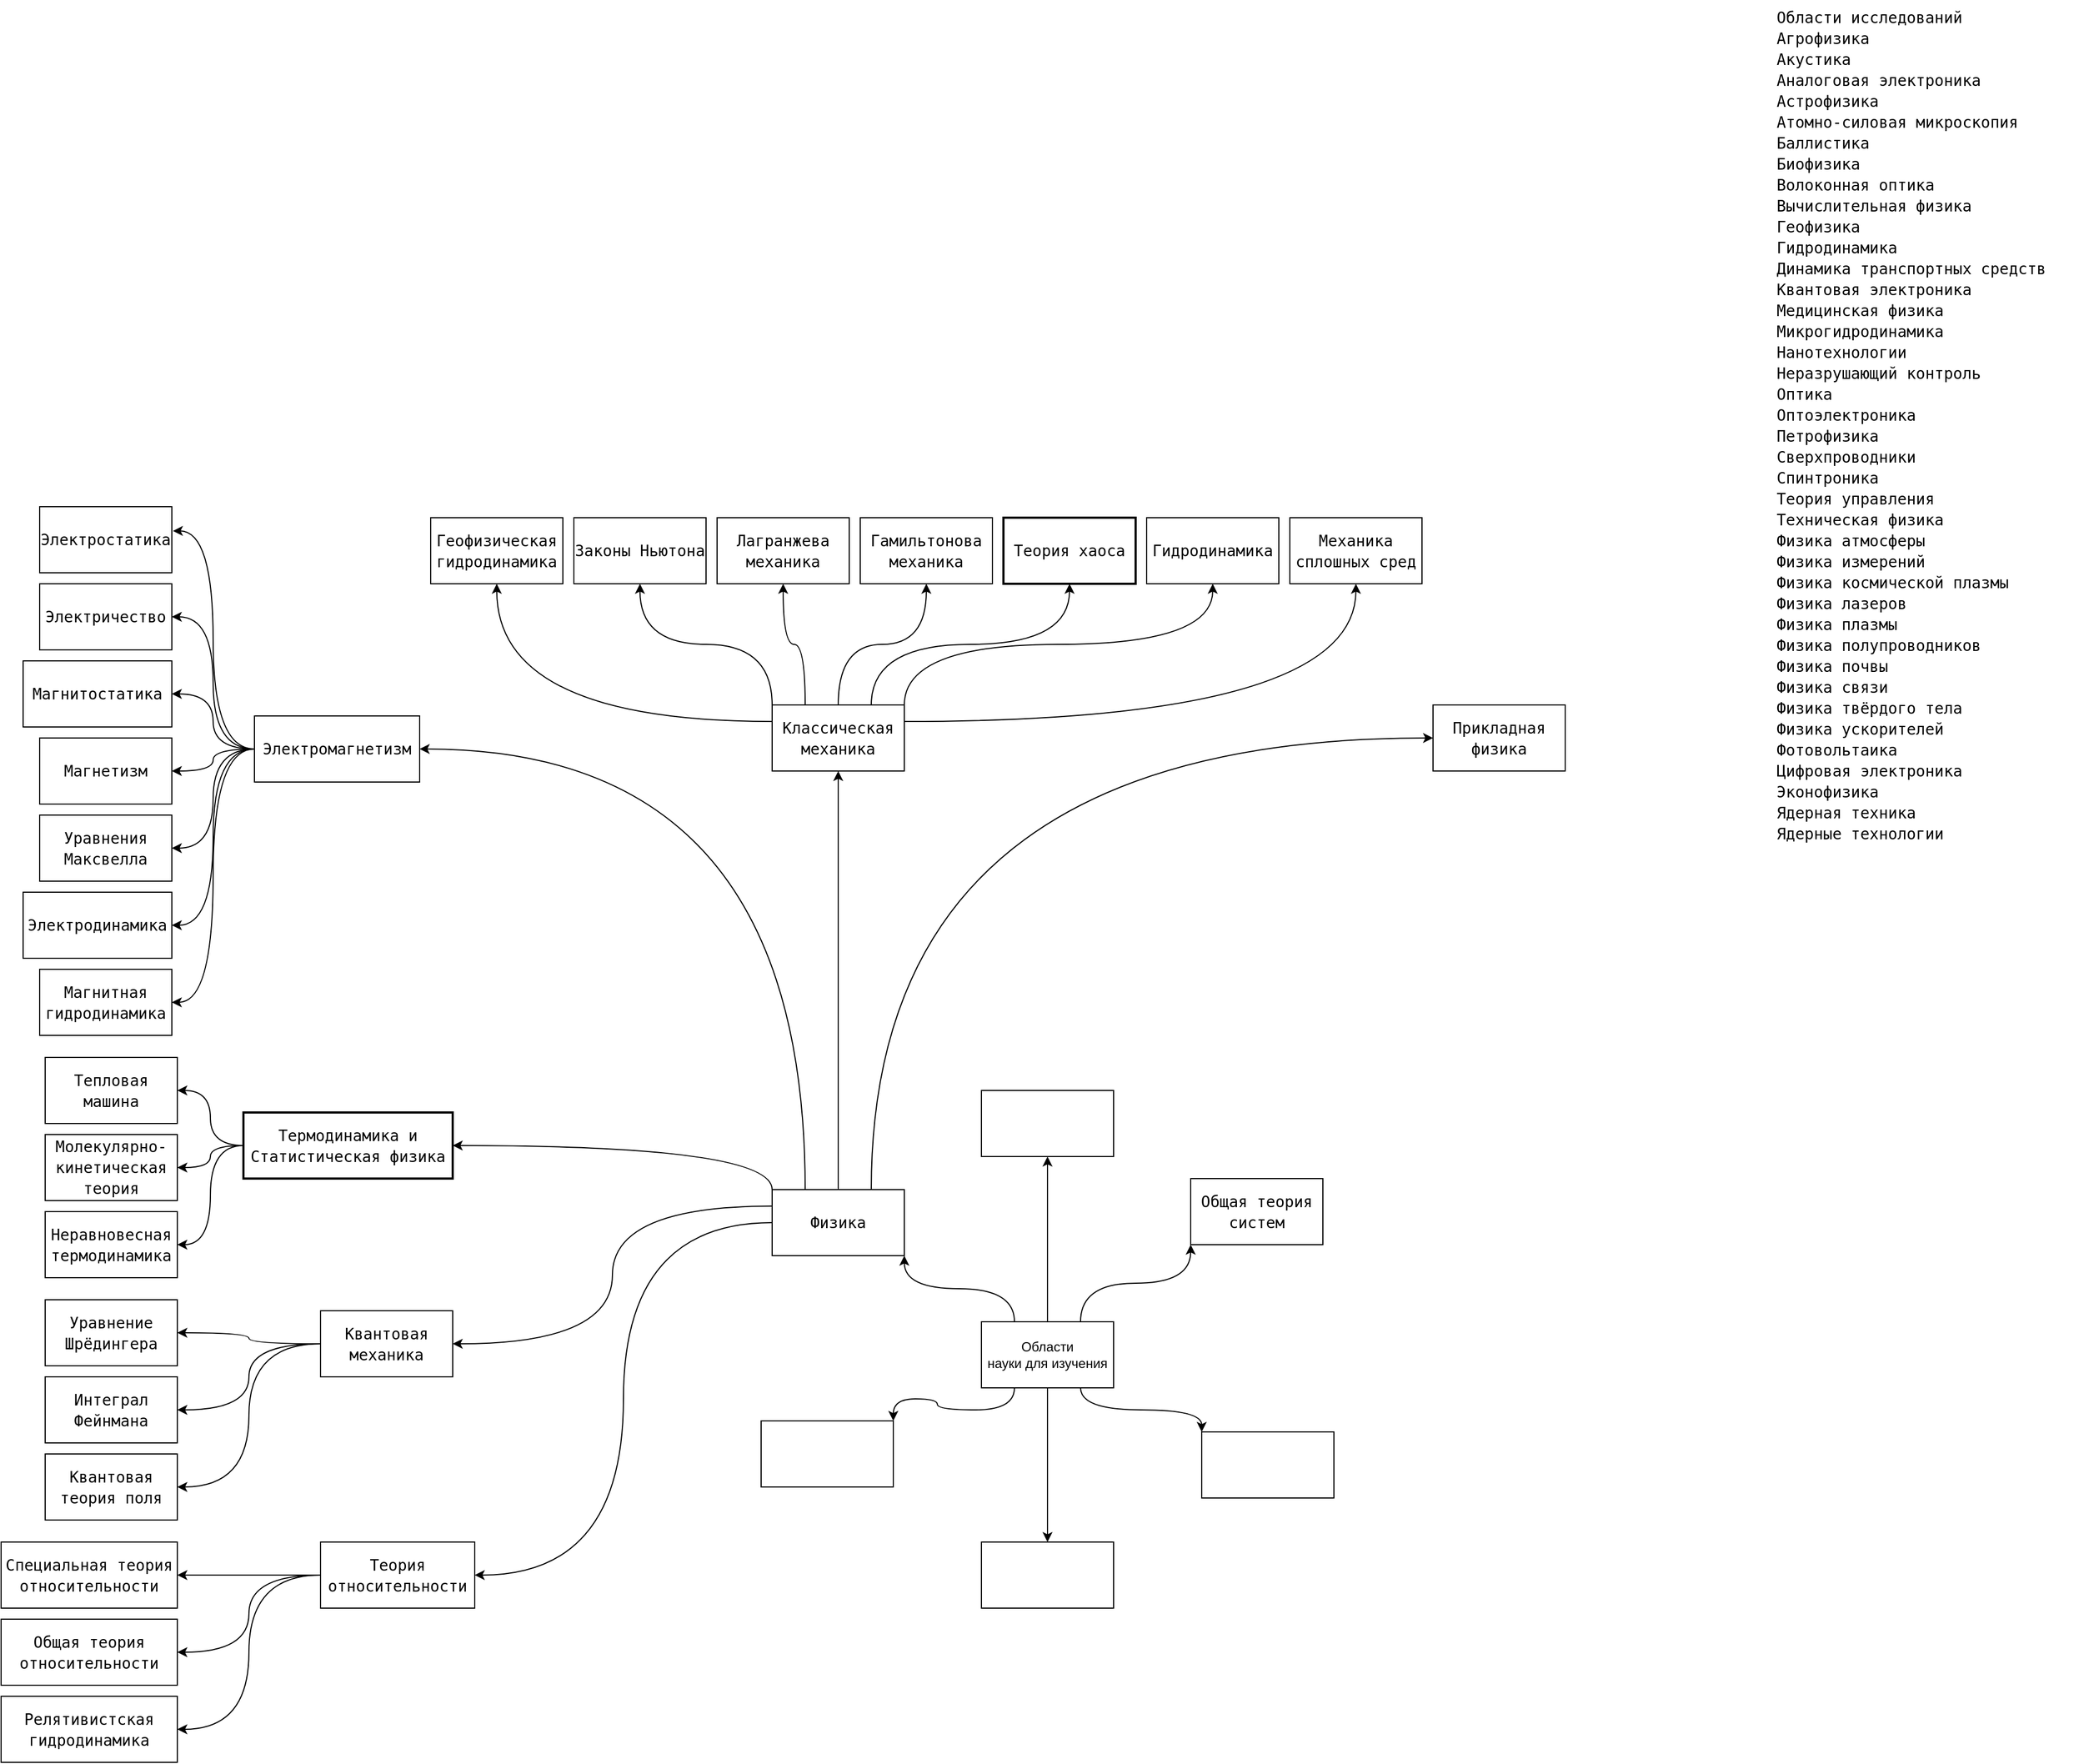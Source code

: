 <mxfile version="20.2.3" type="github">
  <diagram id="l6aqIKa7-YMKTYHHmrUL" name="Page-1">
    <mxGraphModel dx="2268" dy="1892" grid="1" gridSize="10" guides="1" tooltips="1" connect="1" arrows="1" fold="1" page="1" pageScale="1" pageWidth="850" pageHeight="1100" math="0" shadow="0">
      <root>
        <mxCell id="0" />
        <mxCell id="1" parent="0" />
        <mxCell id="TVAkchOufUscBztfs9pw-9" style="edgeStyle=orthogonalEdgeStyle;rounded=0;orthogonalLoop=1;jettySize=auto;html=1;exitX=0.75;exitY=0;exitDx=0;exitDy=0;entryX=0;entryY=1;entryDx=0;entryDy=0;curved=1;" edge="1" parent="1" source="TVAkchOufUscBztfs9pw-1" target="TVAkchOufUscBztfs9pw-2">
          <mxGeometry relative="1" as="geometry" />
        </mxCell>
        <mxCell id="TVAkchOufUscBztfs9pw-10" style="edgeStyle=orthogonalEdgeStyle;curved=1;rounded=0;orthogonalLoop=1;jettySize=auto;html=1;exitX=0.5;exitY=0;exitDx=0;exitDy=0;entryX=0.5;entryY=1;entryDx=0;entryDy=0;" edge="1" parent="1" source="TVAkchOufUscBztfs9pw-1" target="TVAkchOufUscBztfs9pw-6">
          <mxGeometry relative="1" as="geometry" />
        </mxCell>
        <mxCell id="TVAkchOufUscBztfs9pw-11" style="edgeStyle=orthogonalEdgeStyle;curved=1;rounded=0;orthogonalLoop=1;jettySize=auto;html=1;exitX=0.25;exitY=0;exitDx=0;exitDy=0;entryX=1;entryY=1;entryDx=0;entryDy=0;" edge="1" parent="1" source="TVAkchOufUscBztfs9pw-1" target="TVAkchOufUscBztfs9pw-3">
          <mxGeometry relative="1" as="geometry" />
        </mxCell>
        <mxCell id="TVAkchOufUscBztfs9pw-12" style="edgeStyle=orthogonalEdgeStyle;curved=1;rounded=0;orthogonalLoop=1;jettySize=auto;html=1;exitX=0.25;exitY=1;exitDx=0;exitDy=0;entryX=1;entryY=0;entryDx=0;entryDy=0;" edge="1" parent="1" source="TVAkchOufUscBztfs9pw-1" target="TVAkchOufUscBztfs9pw-4">
          <mxGeometry relative="1" as="geometry" />
        </mxCell>
        <mxCell id="TVAkchOufUscBztfs9pw-13" style="edgeStyle=orthogonalEdgeStyle;curved=1;rounded=0;orthogonalLoop=1;jettySize=auto;html=1;exitX=0.75;exitY=1;exitDx=0;exitDy=0;entryX=0;entryY=0;entryDx=0;entryDy=0;" edge="1" parent="1" source="TVAkchOufUscBztfs9pw-1" target="TVAkchOufUscBztfs9pw-5">
          <mxGeometry relative="1" as="geometry" />
        </mxCell>
        <mxCell id="TVAkchOufUscBztfs9pw-14" style="edgeStyle=orthogonalEdgeStyle;curved=1;rounded=0;orthogonalLoop=1;jettySize=auto;html=1;exitX=0.5;exitY=1;exitDx=0;exitDy=0;entryX=0.5;entryY=0;entryDx=0;entryDy=0;" edge="1" parent="1" source="TVAkchOufUscBztfs9pw-1" target="TVAkchOufUscBztfs9pw-7">
          <mxGeometry relative="1" as="geometry" />
        </mxCell>
        <mxCell id="TVAkchOufUscBztfs9pw-1" value="Области&lt;br&gt;науки для изучения" style="rounded=0;whiteSpace=wrap;html=1;" vertex="1" parent="1">
          <mxGeometry x="370" y="340" width="120" height="60" as="geometry" />
        </mxCell>
        <mxCell id="TVAkchOufUscBztfs9pw-2" value="&lt;div style=&quot;background-color: rgb(255, 255, 255); font-family: &amp;quot;Droid Sans Mono&amp;quot;, &amp;quot;monospace&amp;quot;, monospace; font-size: 14px; line-height: 19px;&quot;&gt;Общая теория систем&lt;/div&gt;" style="rounded=0;whiteSpace=wrap;html=1;" vertex="1" parent="1">
          <mxGeometry x="560" y="210" width="120" height="60" as="geometry" />
        </mxCell>
        <mxCell id="TVAkchOufUscBztfs9pw-16" style="edgeStyle=orthogonalEdgeStyle;curved=1;rounded=0;orthogonalLoop=1;jettySize=auto;html=1;exitX=0.5;exitY=0;exitDx=0;exitDy=0;entryX=0.5;entryY=1;entryDx=0;entryDy=0;" edge="1" parent="1" source="TVAkchOufUscBztfs9pw-3" target="TVAkchOufUscBztfs9pw-15">
          <mxGeometry relative="1" as="geometry" />
        </mxCell>
        <mxCell id="TVAkchOufUscBztfs9pw-24" style="edgeStyle=orthogonalEdgeStyle;curved=1;rounded=0;orthogonalLoop=1;jettySize=auto;html=1;exitX=0;exitY=0.5;exitDx=0;exitDy=0;entryX=1;entryY=0.5;entryDx=0;entryDy=0;" edge="1" parent="1" source="TVAkchOufUscBztfs9pw-3" target="TVAkchOufUscBztfs9pw-23">
          <mxGeometry relative="1" as="geometry" />
        </mxCell>
        <mxCell id="TVAkchOufUscBztfs9pw-25" style="edgeStyle=orthogonalEdgeStyle;curved=1;rounded=0;orthogonalLoop=1;jettySize=auto;html=1;exitX=0;exitY=0.25;exitDx=0;exitDy=0;entryX=1;entryY=0.5;entryDx=0;entryDy=0;" edge="1" parent="1" source="TVAkchOufUscBztfs9pw-3" target="TVAkchOufUscBztfs9pw-21">
          <mxGeometry relative="1" as="geometry" />
        </mxCell>
        <mxCell id="TVAkchOufUscBztfs9pw-56" style="edgeStyle=orthogonalEdgeStyle;curved=1;rounded=0;orthogonalLoop=1;jettySize=auto;html=1;exitX=0;exitY=0;exitDx=0;exitDy=0;entryX=1;entryY=0.5;entryDx=0;entryDy=0;" edge="1" parent="1" source="TVAkchOufUscBztfs9pw-3" target="TVAkchOufUscBztfs9pw-19">
          <mxGeometry relative="1" as="geometry" />
        </mxCell>
        <mxCell id="TVAkchOufUscBztfs9pw-78" style="edgeStyle=orthogonalEdgeStyle;curved=1;rounded=0;orthogonalLoop=1;jettySize=auto;html=1;exitX=0.25;exitY=0;exitDx=0;exitDy=0;entryX=1;entryY=0.5;entryDx=0;entryDy=0;" edge="1" parent="1" source="TVAkchOufUscBztfs9pw-3" target="TVAkchOufUscBztfs9pw-17">
          <mxGeometry relative="1" as="geometry" />
        </mxCell>
        <mxCell id="TVAkchOufUscBztfs9pw-81" style="edgeStyle=orthogonalEdgeStyle;curved=1;rounded=0;orthogonalLoop=1;jettySize=auto;html=1;exitX=0.75;exitY=0;exitDx=0;exitDy=0;entryX=0;entryY=0.5;entryDx=0;entryDy=0;" edge="1" parent="1" source="TVAkchOufUscBztfs9pw-3" target="TVAkchOufUscBztfs9pw-79">
          <mxGeometry relative="1" as="geometry" />
        </mxCell>
        <mxCell id="TVAkchOufUscBztfs9pw-3" value="&lt;div style=&quot;line-height: 19px;&quot;&gt;&lt;div style=&quot;background-color: rgb(255, 255, 255); font-family: &amp;quot;Droid Sans Mono&amp;quot;, &amp;quot;monospace&amp;quot;, monospace; font-size: 14px; line-height: 19px;&quot;&gt;Физика&lt;/div&gt;&lt;/div&gt;" style="rounded=0;whiteSpace=wrap;html=1;" vertex="1" parent="1">
          <mxGeometry x="180" y="220" width="120" height="60" as="geometry" />
        </mxCell>
        <mxCell id="TVAkchOufUscBztfs9pw-4" value="" style="rounded=0;whiteSpace=wrap;html=1;" vertex="1" parent="1">
          <mxGeometry x="170" y="430" width="120" height="60" as="geometry" />
        </mxCell>
        <mxCell id="TVAkchOufUscBztfs9pw-5" value="" style="rounded=0;whiteSpace=wrap;html=1;" vertex="1" parent="1">
          <mxGeometry x="570" y="440" width="120" height="60" as="geometry" />
        </mxCell>
        <mxCell id="TVAkchOufUscBztfs9pw-6" value="" style="rounded=0;whiteSpace=wrap;html=1;" vertex="1" parent="1">
          <mxGeometry x="370" y="130" width="120" height="60" as="geometry" />
        </mxCell>
        <mxCell id="TVAkchOufUscBztfs9pw-7" value="" style="rounded=0;whiteSpace=wrap;html=1;" vertex="1" parent="1">
          <mxGeometry x="370" y="540" width="120" height="60" as="geometry" />
        </mxCell>
        <mxCell id="TVAkchOufUscBztfs9pw-54" value="" style="group" vertex="1" connectable="0" parent="1">
          <mxGeometry x="-130" y="-390" width="900" height="230" as="geometry" />
        </mxCell>
        <mxCell id="TVAkchOufUscBztfs9pw-15" value="&lt;div style=&quot;background-color: rgb(255, 255, 255); font-family: &amp;quot;Droid Sans Mono&amp;quot;, &amp;quot;monospace&amp;quot;, monospace; font-size: 14px; line-height: 19px;&quot;&gt;Классическая механика&lt;/div&gt;" style="rounded=0;whiteSpace=wrap;html=1;" vertex="1" parent="TVAkchOufUscBztfs9pw-54">
          <mxGeometry x="310" y="170" width="120" height="60" as="geometry" />
        </mxCell>
        <mxCell id="TVAkchOufUscBztfs9pw-26" value="&lt;div style=&quot;background-color: rgb(255, 255, 255); font-family: &amp;quot;Droid Sans Mono&amp;quot;, &amp;quot;monospace&amp;quot;, monospace; font-size: 14px; line-height: 19px;&quot;&gt;Законы Ньютона&lt;/div&gt;" style="rounded=0;whiteSpace=wrap;html=1;" vertex="1" parent="TVAkchOufUscBztfs9pw-54">
          <mxGeometry x="130" width="120" height="60" as="geometry" />
        </mxCell>
        <mxCell id="TVAkchOufUscBztfs9pw-27" value="&lt;div style=&quot;background-color: rgb(255, 255, 255); font-family: &amp;quot;Droid Sans Mono&amp;quot;, &amp;quot;monospace&amp;quot;, monospace; font-size: 14px; line-height: 19px;&quot;&gt;Лагранжева механика&lt;/div&gt;" style="rounded=0;whiteSpace=wrap;html=1;" vertex="1" parent="TVAkchOufUscBztfs9pw-54">
          <mxGeometry x="260" width="120" height="60" as="geometry" />
        </mxCell>
        <mxCell id="TVAkchOufUscBztfs9pw-28" value="&lt;div style=&quot;background-color: rgb(255, 255, 255); font-family: &amp;quot;Droid Sans Mono&amp;quot;, &amp;quot;monospace&amp;quot;, monospace; font-size: 14px; line-height: 19px;&quot;&gt;Гамильтонова механика&lt;/div&gt;" style="rounded=0;whiteSpace=wrap;html=1;" vertex="1" parent="TVAkchOufUscBztfs9pw-54">
          <mxGeometry x="390" width="120" height="60" as="geometry" />
        </mxCell>
        <mxCell id="TVAkchOufUscBztfs9pw-29" value="&lt;div style=&quot;background-color: rgb(255, 255, 255); font-family: &amp;quot;Droid Sans Mono&amp;quot;, &amp;quot;monospace&amp;quot;, monospace; font-size: 14px; line-height: 19px;&quot;&gt;Теория хаоса&lt;/div&gt;" style="rounded=0;whiteSpace=wrap;html=1;strokeWidth=2;" vertex="1" parent="TVAkchOufUscBztfs9pw-54">
          <mxGeometry x="520" width="120" height="60" as="geometry" />
        </mxCell>
        <mxCell id="TVAkchOufUscBztfs9pw-34" value="&lt;div style=&quot;background-color: rgb(255, 255, 255); font-family: &amp;quot;Droid Sans Mono&amp;quot;, &amp;quot;monospace&amp;quot;, monospace; font-size: 14px; line-height: 19px;&quot;&gt;Гидродинамика&lt;/div&gt;" style="rounded=0;whiteSpace=wrap;html=1;" vertex="1" parent="TVAkchOufUscBztfs9pw-54">
          <mxGeometry x="650" width="120" height="60" as="geometry" />
        </mxCell>
        <mxCell id="TVAkchOufUscBztfs9pw-35" value="&lt;div style=&quot;background-color: rgb(255, 255, 255); font-family: &amp;quot;Droid Sans Mono&amp;quot;, &amp;quot;monospace&amp;quot;, monospace; font-size: 14px; line-height: 19px;&quot;&gt;Геофизическая гидродинамика&lt;/div&gt;" style="rounded=0;whiteSpace=wrap;html=1;" vertex="1" parent="TVAkchOufUscBztfs9pw-54">
          <mxGeometry width="120" height="60" as="geometry" />
        </mxCell>
        <mxCell id="TVAkchOufUscBztfs9pw-38" value="&lt;div style=&quot;background-color: rgb(255, 255, 255); font-family: &amp;quot;Droid Sans Mono&amp;quot;, &amp;quot;monospace&amp;quot;, monospace; font-size: 14px; line-height: 19px;&quot;&gt;Механика сплошных сред&lt;/div&gt;" style="rounded=0;whiteSpace=wrap;html=1;" vertex="1" parent="TVAkchOufUscBztfs9pw-54">
          <mxGeometry x="780" width="120" height="60" as="geometry" />
        </mxCell>
        <mxCell id="TVAkchOufUscBztfs9pw-30" style="edgeStyle=orthogonalEdgeStyle;curved=1;rounded=0;orthogonalLoop=1;jettySize=auto;html=1;exitX=0;exitY=0;exitDx=0;exitDy=0;entryX=0.5;entryY=1;entryDx=0;entryDy=0;" edge="1" parent="TVAkchOufUscBztfs9pw-54" source="TVAkchOufUscBztfs9pw-15" target="TVAkchOufUscBztfs9pw-26">
          <mxGeometry relative="1" as="geometry" />
        </mxCell>
        <mxCell id="TVAkchOufUscBztfs9pw-31" style="edgeStyle=orthogonalEdgeStyle;curved=1;rounded=0;orthogonalLoop=1;jettySize=auto;html=1;exitX=0.25;exitY=0;exitDx=0;exitDy=0;entryX=0.5;entryY=1;entryDx=0;entryDy=0;" edge="1" parent="TVAkchOufUscBztfs9pw-54" source="TVAkchOufUscBztfs9pw-15" target="TVAkchOufUscBztfs9pw-27">
          <mxGeometry relative="1" as="geometry" />
        </mxCell>
        <mxCell id="TVAkchOufUscBztfs9pw-32" style="edgeStyle=orthogonalEdgeStyle;curved=1;rounded=0;orthogonalLoop=1;jettySize=auto;html=1;exitX=0.5;exitY=0;exitDx=0;exitDy=0;entryX=0.5;entryY=1;entryDx=0;entryDy=0;" edge="1" parent="TVAkchOufUscBztfs9pw-54" source="TVAkchOufUscBztfs9pw-15" target="TVAkchOufUscBztfs9pw-28">
          <mxGeometry relative="1" as="geometry" />
        </mxCell>
        <mxCell id="TVAkchOufUscBztfs9pw-33" style="edgeStyle=orthogonalEdgeStyle;curved=1;rounded=0;orthogonalLoop=1;jettySize=auto;html=1;exitX=0.75;exitY=0;exitDx=0;exitDy=0;entryX=0.5;entryY=1;entryDx=0;entryDy=0;" edge="1" parent="TVAkchOufUscBztfs9pw-54" source="TVAkchOufUscBztfs9pw-15" target="TVAkchOufUscBztfs9pw-29">
          <mxGeometry relative="1" as="geometry" />
        </mxCell>
        <mxCell id="TVAkchOufUscBztfs9pw-37" style="edgeStyle=orthogonalEdgeStyle;curved=1;rounded=0;orthogonalLoop=1;jettySize=auto;html=1;exitX=1;exitY=0;exitDx=0;exitDy=0;entryX=0.5;entryY=1;entryDx=0;entryDy=0;" edge="1" parent="TVAkchOufUscBztfs9pw-54" source="TVAkchOufUscBztfs9pw-15" target="TVAkchOufUscBztfs9pw-34">
          <mxGeometry relative="1" as="geometry" />
        </mxCell>
        <mxCell id="TVAkchOufUscBztfs9pw-36" style="edgeStyle=orthogonalEdgeStyle;curved=1;rounded=0;orthogonalLoop=1;jettySize=auto;html=1;exitX=0;exitY=0.25;exitDx=0;exitDy=0;entryX=0.5;entryY=1;entryDx=0;entryDy=0;" edge="1" parent="TVAkchOufUscBztfs9pw-54" source="TVAkchOufUscBztfs9pw-15" target="TVAkchOufUscBztfs9pw-35">
          <mxGeometry relative="1" as="geometry" />
        </mxCell>
        <mxCell id="TVAkchOufUscBztfs9pw-39" style="edgeStyle=orthogonalEdgeStyle;curved=1;rounded=0;orthogonalLoop=1;jettySize=auto;html=1;exitX=1;exitY=0.25;exitDx=0;exitDy=0;entryX=0.5;entryY=1;entryDx=0;entryDy=0;" edge="1" parent="TVAkchOufUscBztfs9pw-54" source="TVAkchOufUscBztfs9pw-15" target="TVAkchOufUscBztfs9pw-38">
          <mxGeometry relative="1" as="geometry" />
        </mxCell>
        <mxCell id="TVAkchOufUscBztfs9pw-55" value="" style="group" vertex="1" connectable="0" parent="1">
          <mxGeometry x="-500" y="-400" width="360" height="480" as="geometry" />
        </mxCell>
        <mxCell id="TVAkchOufUscBztfs9pw-17" value="&lt;div style=&quot;background-color: rgb(255, 255, 255); font-family: &amp;quot;Droid Sans Mono&amp;quot;, &amp;quot;monospace&amp;quot;, monospace; font-size: 14px; line-height: 19px;&quot;&gt;Электромагнетизм&lt;/div&gt;" style="rounded=0;whiteSpace=wrap;html=1;" vertex="1" parent="TVAkchOufUscBztfs9pw-55">
          <mxGeometry x="210" y="190" width="150" height="60" as="geometry" />
        </mxCell>
        <mxCell id="TVAkchOufUscBztfs9pw-40" value="&lt;div style=&quot;background-color: rgb(255, 255, 255); font-family: &amp;quot;Droid Sans Mono&amp;quot;, &amp;quot;monospace&amp;quot;, monospace; font-size: 14px; line-height: 19px;&quot;&gt;Электричество&lt;/div&gt;" style="rounded=0;whiteSpace=wrap;html=1;" vertex="1" parent="TVAkchOufUscBztfs9pw-55">
          <mxGeometry x="15" y="70" width="120" height="60" as="geometry" />
        </mxCell>
        <mxCell id="TVAkchOufUscBztfs9pw-41" value="&lt;div style=&quot;background-color: rgb(255, 255, 255); font-family: &amp;quot;Droid Sans Mono&amp;quot;, &amp;quot;monospace&amp;quot;, monospace; font-size: 14px; line-height: 19px;&quot;&gt;Магнитостатика&lt;/div&gt;" style="rounded=0;whiteSpace=wrap;html=1;" vertex="1" parent="TVAkchOufUscBztfs9pw-55">
          <mxGeometry y="140" width="135" height="60" as="geometry" />
        </mxCell>
        <mxCell id="TVAkchOufUscBztfs9pw-42" value="&lt;div style=&quot;background-color: rgb(255, 255, 255); font-family: &amp;quot;Droid Sans Mono&amp;quot;, &amp;quot;monospace&amp;quot;, monospace; font-size: 14px; line-height: 19px;&quot;&gt;Магнетизм&lt;/div&gt;" style="rounded=0;whiteSpace=wrap;html=1;" vertex="1" parent="TVAkchOufUscBztfs9pw-55">
          <mxGeometry x="15" y="210" width="120" height="60" as="geometry" />
        </mxCell>
        <mxCell id="TVAkchOufUscBztfs9pw-43" value="&lt;div style=&quot;background-color: rgb(255, 255, 255); font-family: &amp;quot;Droid Sans Mono&amp;quot;, &amp;quot;monospace&amp;quot;, monospace; font-size: 14px; line-height: 19px;&quot;&gt;Уравнения Максвелла&lt;/div&gt;" style="rounded=0;whiteSpace=wrap;html=1;" vertex="1" parent="TVAkchOufUscBztfs9pw-55">
          <mxGeometry x="15" y="280" width="120" height="60" as="geometry" />
        </mxCell>
        <mxCell id="TVAkchOufUscBztfs9pw-44" value="&lt;div style=&quot;background-color: rgb(255, 255, 255); font-family: &amp;quot;Droid Sans Mono&amp;quot;, &amp;quot;monospace&amp;quot;, monospace; font-size: 14px; line-height: 19px;&quot;&gt;Электростатика&lt;/div&gt;" style="rounded=0;whiteSpace=wrap;html=1;" vertex="1" parent="TVAkchOufUscBztfs9pw-55">
          <mxGeometry x="15" width="120" height="60" as="geometry" />
        </mxCell>
        <mxCell id="TVAkchOufUscBztfs9pw-45" value="&lt;div style=&quot;background-color: rgb(255, 255, 255); font-family: &amp;quot;Droid Sans Mono&amp;quot;, &amp;quot;monospace&amp;quot;, monospace; font-size: 14px; line-height: 19px;&quot;&gt;Электродинамика&lt;/div&gt;" style="rounded=0;whiteSpace=wrap;html=1;" vertex="1" parent="TVAkchOufUscBztfs9pw-55">
          <mxGeometry y="350" width="135" height="60" as="geometry" />
        </mxCell>
        <mxCell id="TVAkchOufUscBztfs9pw-46" value="&lt;div style=&quot;background-color: rgb(255, 255, 255); font-family: &amp;quot;Droid Sans Mono&amp;quot;, &amp;quot;monospace&amp;quot;, monospace; font-size: 14px; line-height: 19px;&quot;&gt;Магнитная гидродинамика&lt;/div&gt;" style="rounded=0;whiteSpace=wrap;html=1;" vertex="1" parent="TVAkchOufUscBztfs9pw-55">
          <mxGeometry x="15" y="420" width="120" height="60" as="geometry" />
        </mxCell>
        <mxCell id="TVAkchOufUscBztfs9pw-48" style="edgeStyle=orthogonalEdgeStyle;curved=1;rounded=0;orthogonalLoop=1;jettySize=auto;html=1;exitX=0;exitY=0.5;exitDx=0;exitDy=0;entryX=1;entryY=0.5;entryDx=0;entryDy=0;" edge="1" parent="TVAkchOufUscBztfs9pw-55" source="TVAkchOufUscBztfs9pw-17" target="TVAkchOufUscBztfs9pw-40">
          <mxGeometry relative="1" as="geometry" />
        </mxCell>
        <mxCell id="TVAkchOufUscBztfs9pw-49" style="edgeStyle=orthogonalEdgeStyle;curved=1;rounded=0;orthogonalLoop=1;jettySize=auto;html=1;exitX=0;exitY=0.5;exitDx=0;exitDy=0;entryX=1;entryY=0.5;entryDx=0;entryDy=0;" edge="1" parent="TVAkchOufUscBztfs9pw-55" source="TVAkchOufUscBztfs9pw-17" target="TVAkchOufUscBztfs9pw-41">
          <mxGeometry relative="1" as="geometry" />
        </mxCell>
        <mxCell id="TVAkchOufUscBztfs9pw-50" style="edgeStyle=orthogonalEdgeStyle;curved=1;rounded=0;orthogonalLoop=1;jettySize=auto;html=1;exitX=0;exitY=0.5;exitDx=0;exitDy=0;entryX=1;entryY=0.5;entryDx=0;entryDy=0;" edge="1" parent="TVAkchOufUscBztfs9pw-55" source="TVAkchOufUscBztfs9pw-17" target="TVAkchOufUscBztfs9pw-42">
          <mxGeometry relative="1" as="geometry" />
        </mxCell>
        <mxCell id="TVAkchOufUscBztfs9pw-51" style="edgeStyle=orthogonalEdgeStyle;curved=1;rounded=0;orthogonalLoop=1;jettySize=auto;html=1;exitX=0;exitY=0.5;exitDx=0;exitDy=0;entryX=1;entryY=0.5;entryDx=0;entryDy=0;" edge="1" parent="TVAkchOufUscBztfs9pw-55" source="TVAkchOufUscBztfs9pw-17" target="TVAkchOufUscBztfs9pw-43">
          <mxGeometry relative="1" as="geometry" />
        </mxCell>
        <mxCell id="TVAkchOufUscBztfs9pw-47" style="edgeStyle=orthogonalEdgeStyle;curved=1;rounded=0;orthogonalLoop=1;jettySize=auto;html=1;exitX=0;exitY=0.5;exitDx=0;exitDy=0;entryX=1.008;entryY=0.367;entryDx=0;entryDy=0;entryPerimeter=0;" edge="1" parent="TVAkchOufUscBztfs9pw-55" source="TVAkchOufUscBztfs9pw-17" target="TVAkchOufUscBztfs9pw-44">
          <mxGeometry relative="1" as="geometry" />
        </mxCell>
        <mxCell id="TVAkchOufUscBztfs9pw-52" style="edgeStyle=orthogonalEdgeStyle;curved=1;rounded=0;orthogonalLoop=1;jettySize=auto;html=1;exitX=0;exitY=0.5;exitDx=0;exitDy=0;entryX=1;entryY=0.5;entryDx=0;entryDy=0;" edge="1" parent="TVAkchOufUscBztfs9pw-55" source="TVAkchOufUscBztfs9pw-17" target="TVAkchOufUscBztfs9pw-45">
          <mxGeometry relative="1" as="geometry" />
        </mxCell>
        <mxCell id="TVAkchOufUscBztfs9pw-53" style="edgeStyle=orthogonalEdgeStyle;curved=1;rounded=0;orthogonalLoop=1;jettySize=auto;html=1;exitX=0;exitY=0.5;exitDx=0;exitDy=0;entryX=1;entryY=0.5;entryDx=0;entryDy=0;" edge="1" parent="TVAkchOufUscBztfs9pw-55" source="TVAkchOufUscBztfs9pw-17" target="TVAkchOufUscBztfs9pw-46">
          <mxGeometry relative="1" as="geometry" />
        </mxCell>
        <mxCell id="TVAkchOufUscBztfs9pw-63" value="" style="group" vertex="1" connectable="0" parent="1">
          <mxGeometry x="-480" y="100" width="370" height="200" as="geometry" />
        </mxCell>
        <mxCell id="TVAkchOufUscBztfs9pw-19" value="&lt;div style=&quot;background-color: rgb(255, 255, 255); font-family: &amp;quot;Droid Sans Mono&amp;quot;, &amp;quot;monospace&amp;quot;, monospace; font-size: 14px; line-height: 19px;&quot;&gt;Термодинамика и Статистическая физика&lt;/div&gt;" style="rounded=0;whiteSpace=wrap;html=1;strokeWidth=2;" vertex="1" parent="TVAkchOufUscBztfs9pw-63">
          <mxGeometry x="180" y="50" width="190" height="60" as="geometry" />
        </mxCell>
        <mxCell id="TVAkchOufUscBztfs9pw-57" value="&lt;div style=&quot;background-color: rgb(255, 255, 255); font-family: &amp;quot;Droid Sans Mono&amp;quot;, &amp;quot;monospace&amp;quot;, monospace; font-size: 14px; line-height: 19px;&quot;&gt;Тепловая машина&lt;/div&gt;" style="rounded=0;whiteSpace=wrap;html=1;" vertex="1" parent="TVAkchOufUscBztfs9pw-63">
          <mxGeometry width="120" height="60" as="geometry" />
        </mxCell>
        <mxCell id="TVAkchOufUscBztfs9pw-60" style="edgeStyle=orthogonalEdgeStyle;curved=1;rounded=0;orthogonalLoop=1;jettySize=auto;html=1;exitX=0;exitY=0.5;exitDx=0;exitDy=0;entryX=1;entryY=0.5;entryDx=0;entryDy=0;" edge="1" parent="TVAkchOufUscBztfs9pw-63" source="TVAkchOufUscBztfs9pw-19" target="TVAkchOufUscBztfs9pw-57">
          <mxGeometry relative="1" as="geometry" />
        </mxCell>
        <mxCell id="TVAkchOufUscBztfs9pw-58" value="&lt;div style=&quot;background-color: rgb(255, 255, 255); font-family: &amp;quot;Droid Sans Mono&amp;quot;, &amp;quot;monospace&amp;quot;, monospace; font-size: 14px; line-height: 19px;&quot;&gt;Молекулярно-кинетическая теория&lt;/div&gt;" style="rounded=0;whiteSpace=wrap;html=1;" vertex="1" parent="TVAkchOufUscBztfs9pw-63">
          <mxGeometry y="70" width="120" height="60" as="geometry" />
        </mxCell>
        <mxCell id="TVAkchOufUscBztfs9pw-61" style="edgeStyle=orthogonalEdgeStyle;curved=1;rounded=0;orthogonalLoop=1;jettySize=auto;html=1;exitX=0;exitY=0.5;exitDx=0;exitDy=0;entryX=1;entryY=0.5;entryDx=0;entryDy=0;" edge="1" parent="TVAkchOufUscBztfs9pw-63" source="TVAkchOufUscBztfs9pw-19" target="TVAkchOufUscBztfs9pw-58">
          <mxGeometry relative="1" as="geometry" />
        </mxCell>
        <mxCell id="TVAkchOufUscBztfs9pw-59" value="&lt;div style=&quot;background-color: rgb(255, 255, 255); font-family: &amp;quot;Droid Sans Mono&amp;quot;, &amp;quot;monospace&amp;quot;, monospace; font-size: 14px; line-height: 19px;&quot;&gt;Неравновесная термодинамика&lt;/div&gt;" style="rounded=0;whiteSpace=wrap;html=1;" vertex="1" parent="TVAkchOufUscBztfs9pw-63">
          <mxGeometry y="140" width="120" height="60" as="geometry" />
        </mxCell>
        <mxCell id="TVAkchOufUscBztfs9pw-62" style="edgeStyle=orthogonalEdgeStyle;curved=1;rounded=0;orthogonalLoop=1;jettySize=auto;html=1;exitX=0;exitY=0.5;exitDx=0;exitDy=0;entryX=1;entryY=0.5;entryDx=0;entryDy=0;" edge="1" parent="TVAkchOufUscBztfs9pw-63" source="TVAkchOufUscBztfs9pw-19" target="TVAkchOufUscBztfs9pw-59">
          <mxGeometry relative="1" as="geometry" />
        </mxCell>
        <mxCell id="TVAkchOufUscBztfs9pw-70" value="" style="group" vertex="1" connectable="0" parent="1">
          <mxGeometry x="-480" y="320" width="370" height="200" as="geometry" />
        </mxCell>
        <mxCell id="TVAkchOufUscBztfs9pw-21" value="&lt;div style=&quot;background-color: rgb(255, 255, 255); font-family: &amp;quot;Droid Sans Mono&amp;quot;, &amp;quot;monospace&amp;quot;, monospace; font-size: 14px; line-height: 19px;&quot;&gt;Квантовая механика&lt;/div&gt;" style="rounded=0;whiteSpace=wrap;html=1;" vertex="1" parent="TVAkchOufUscBztfs9pw-70">
          <mxGeometry x="250" y="10" width="120" height="60" as="geometry" />
        </mxCell>
        <mxCell id="TVAkchOufUscBztfs9pw-64" value="&lt;div style=&quot;background-color: rgb(255, 255, 255); font-family: &amp;quot;Droid Sans Mono&amp;quot;, &amp;quot;monospace&amp;quot;, monospace; font-size: 14px; line-height: 19px;&quot;&gt;Уравнение Шрёдингера&lt;/div&gt;" style="rounded=0;whiteSpace=wrap;html=1;" vertex="1" parent="TVAkchOufUscBztfs9pw-70">
          <mxGeometry width="120" height="60" as="geometry" />
        </mxCell>
        <mxCell id="TVAkchOufUscBztfs9pw-65" value="&lt;div style=&quot;background-color: rgb(255, 255, 255); font-family: &amp;quot;Droid Sans Mono&amp;quot;, &amp;quot;monospace&amp;quot;, monospace; font-size: 14px; line-height: 19px;&quot;&gt;Интеграл Фейнмана&lt;/div&gt;" style="rounded=0;whiteSpace=wrap;html=1;" vertex="1" parent="TVAkchOufUscBztfs9pw-70">
          <mxGeometry y="70" width="120" height="60" as="geometry" />
        </mxCell>
        <mxCell id="TVAkchOufUscBztfs9pw-66" value="&lt;div style=&quot;background-color: rgb(255, 255, 255); font-family: &amp;quot;Droid Sans Mono&amp;quot;, &amp;quot;monospace&amp;quot;, monospace; font-size: 14px; line-height: 19px;&quot;&gt;Квантовая теория поля&lt;/div&gt;" style="rounded=0;whiteSpace=wrap;html=1;" vertex="1" parent="TVAkchOufUscBztfs9pw-70">
          <mxGeometry y="140" width="120" height="60" as="geometry" />
        </mxCell>
        <mxCell id="TVAkchOufUscBztfs9pw-67" style="edgeStyle=orthogonalEdgeStyle;curved=1;rounded=0;orthogonalLoop=1;jettySize=auto;html=1;exitX=0;exitY=0.5;exitDx=0;exitDy=0;entryX=1;entryY=0.5;entryDx=0;entryDy=0;" edge="1" parent="TVAkchOufUscBztfs9pw-70" source="TVAkchOufUscBztfs9pw-21" target="TVAkchOufUscBztfs9pw-64">
          <mxGeometry relative="1" as="geometry" />
        </mxCell>
        <mxCell id="TVAkchOufUscBztfs9pw-68" style="edgeStyle=orthogonalEdgeStyle;curved=1;rounded=0;orthogonalLoop=1;jettySize=auto;html=1;exitX=0;exitY=0.5;exitDx=0;exitDy=0;entryX=1;entryY=0.5;entryDx=0;entryDy=0;" edge="1" parent="TVAkchOufUscBztfs9pw-70" source="TVAkchOufUscBztfs9pw-21" target="TVAkchOufUscBztfs9pw-65">
          <mxGeometry relative="1" as="geometry" />
        </mxCell>
        <mxCell id="TVAkchOufUscBztfs9pw-69" style="edgeStyle=orthogonalEdgeStyle;curved=1;rounded=0;orthogonalLoop=1;jettySize=auto;html=1;exitX=0;exitY=0.5;exitDx=0;exitDy=0;entryX=1;entryY=0.5;entryDx=0;entryDy=0;" edge="1" parent="TVAkchOufUscBztfs9pw-70" source="TVAkchOufUscBztfs9pw-21" target="TVAkchOufUscBztfs9pw-66">
          <mxGeometry relative="1" as="geometry" />
        </mxCell>
        <mxCell id="TVAkchOufUscBztfs9pw-77" value="" style="group" vertex="1" connectable="0" parent="1">
          <mxGeometry x="-520" y="540" width="430" height="200" as="geometry" />
        </mxCell>
        <mxCell id="TVAkchOufUscBztfs9pw-23" value="&lt;div style=&quot;background-color: rgb(255, 255, 255); font-family: &amp;quot;Droid Sans Mono&amp;quot;, &amp;quot;monospace&amp;quot;, monospace; font-size: 14px; line-height: 19px;&quot;&gt;Теория относительности&lt;/div&gt;" style="rounded=0;whiteSpace=wrap;html=1;" vertex="1" parent="TVAkchOufUscBztfs9pw-77">
          <mxGeometry x="290" width="140" height="60" as="geometry" />
        </mxCell>
        <mxCell id="TVAkchOufUscBztfs9pw-71" value="&lt;div style=&quot;background-color: rgb(255, 255, 255); font-family: &amp;quot;Droid Sans Mono&amp;quot;, &amp;quot;monospace&amp;quot;, monospace; font-size: 14px; line-height: 19px;&quot;&gt;Специальная теория относительности&lt;/div&gt;" style="rounded=0;whiteSpace=wrap;html=1;" vertex="1" parent="TVAkchOufUscBztfs9pw-77">
          <mxGeometry width="160" height="60" as="geometry" />
        </mxCell>
        <mxCell id="TVAkchOufUscBztfs9pw-74" style="edgeStyle=orthogonalEdgeStyle;curved=1;rounded=0;orthogonalLoop=1;jettySize=auto;html=1;exitX=0;exitY=0.5;exitDx=0;exitDy=0;" edge="1" parent="TVAkchOufUscBztfs9pw-77" source="TVAkchOufUscBztfs9pw-23" target="TVAkchOufUscBztfs9pw-71">
          <mxGeometry relative="1" as="geometry" />
        </mxCell>
        <mxCell id="TVAkchOufUscBztfs9pw-72" value="&lt;div style=&quot;background-color: rgb(255, 255, 255); font-family: &amp;quot;Droid Sans Mono&amp;quot;, &amp;quot;monospace&amp;quot;, monospace; font-size: 14px; line-height: 19px;&quot;&gt;Общая теория относительности&lt;/div&gt;" style="rounded=0;whiteSpace=wrap;html=1;" vertex="1" parent="TVAkchOufUscBztfs9pw-77">
          <mxGeometry y="70" width="160" height="60" as="geometry" />
        </mxCell>
        <mxCell id="TVAkchOufUscBztfs9pw-75" style="edgeStyle=orthogonalEdgeStyle;curved=1;rounded=0;orthogonalLoop=1;jettySize=auto;html=1;exitX=0;exitY=0.5;exitDx=0;exitDy=0;entryX=1;entryY=0.5;entryDx=0;entryDy=0;" edge="1" parent="TVAkchOufUscBztfs9pw-77" source="TVAkchOufUscBztfs9pw-23" target="TVAkchOufUscBztfs9pw-72">
          <mxGeometry relative="1" as="geometry" />
        </mxCell>
        <mxCell id="TVAkchOufUscBztfs9pw-73" value="&lt;div style=&quot;background-color: rgb(255, 255, 255); font-family: &amp;quot;Droid Sans Mono&amp;quot;, &amp;quot;monospace&amp;quot;, monospace; font-size: 14px; line-height: 19px;&quot;&gt;Релятивистская гидродинамика&lt;/div&gt;" style="rounded=0;whiteSpace=wrap;html=1;" vertex="1" parent="TVAkchOufUscBztfs9pw-77">
          <mxGeometry y="140" width="160" height="60" as="geometry" />
        </mxCell>
        <mxCell id="TVAkchOufUscBztfs9pw-76" style="edgeStyle=orthogonalEdgeStyle;curved=1;rounded=0;orthogonalLoop=1;jettySize=auto;html=1;exitX=0;exitY=0.5;exitDx=0;exitDy=0;entryX=1;entryY=0.5;entryDx=0;entryDy=0;" edge="1" parent="TVAkchOufUscBztfs9pw-77" source="TVAkchOufUscBztfs9pw-23" target="TVAkchOufUscBztfs9pw-73">
          <mxGeometry relative="1" as="geometry" />
        </mxCell>
        <mxCell id="TVAkchOufUscBztfs9pw-79" value="&lt;div style=&quot;background-color: rgb(255, 255, 255); font-family: &amp;quot;Droid Sans Mono&amp;quot;, &amp;quot;monospace&amp;quot;, monospace; font-size: 14px; line-height: 19px;&quot;&gt;Прикладная физика&lt;/div&gt;" style="rounded=0;whiteSpace=wrap;html=1;strokeWidth=1;" vertex="1" parent="1">
          <mxGeometry x="780" y="-220" width="120" height="60" as="geometry" />
        </mxCell>
        <mxCell id="TVAkchOufUscBztfs9pw-80" value="&lt;div style=&quot;color: rgb(0, 0, 0); background-color: rgb(255, 255, 255); font-family: &amp;quot;Droid Sans Mono&amp;quot;, &amp;quot;monospace&amp;quot;, monospace; font-weight: normal; font-size: 14px; line-height: 19px;&quot;&gt;&lt;div&gt;Области исследований&lt;br&gt;&lt;/div&gt;&lt;div&gt;&lt;span style=&quot;color: #000000;&quot;&gt;        Агрофизика&lt;/span&gt;&lt;/div&gt;&lt;div&gt;&lt;span style=&quot;color: #000000;&quot;&gt;        Акустика&lt;/span&gt;&lt;/div&gt;&lt;div&gt;&lt;span style=&quot;color: #000000;&quot;&gt;        Аналоговая электроника&lt;/span&gt;&lt;/div&gt;&lt;div&gt;&lt;span style=&quot;color: #000000;&quot;&gt;        Астрофизика&lt;/span&gt;&lt;/div&gt;&lt;div&gt;&lt;span style=&quot;color: #000000;&quot;&gt;        Атомно-силовая микроскопия&lt;/span&gt;&lt;/div&gt;&lt;div&gt;&lt;span style=&quot;color: #000000;&quot;&gt;        Баллистика&lt;/span&gt;&lt;/div&gt;&lt;div&gt;&lt;span style=&quot;color: #000000;&quot;&gt;        Биофизика&lt;/span&gt;&lt;/div&gt;&lt;div&gt;&lt;span style=&quot;color: #000000;&quot;&gt;        Волоконная оптика&lt;/span&gt;&lt;/div&gt;&lt;div&gt;&lt;span style=&quot;color: #000000;&quot;&gt;        Вычислительная физика&lt;/span&gt;&lt;/div&gt;&lt;div&gt;&lt;span style=&quot;color: #000000;&quot;&gt;        Геофизика&lt;/span&gt;&lt;/div&gt;&lt;div&gt;&lt;span style=&quot;color: #000000;&quot;&gt;        Гидродинамика&lt;/span&gt;&lt;/div&gt;&lt;div&gt;&lt;span style=&quot;color: #000000;&quot;&gt;        Динамика транспортных средств&lt;/span&gt;&lt;/div&gt;&lt;div&gt;&lt;span style=&quot;color: #000000;&quot;&gt;        Квантовая электроника&lt;/span&gt;&lt;/div&gt;&lt;div&gt;&lt;span style=&quot;color: #000000;&quot;&gt;        Медицинская физика&lt;/span&gt;&lt;/div&gt;&lt;div&gt;&lt;span style=&quot;color: #000000;&quot;&gt;        Микрогидродинамика&lt;/span&gt;&lt;/div&gt;&lt;div&gt;&lt;span style=&quot;color: #000000;&quot;&gt;        Нанотехнологии&lt;/span&gt;&lt;/div&gt;&lt;div&gt;&lt;span style=&quot;color: #000000;&quot;&gt;        Неразрушающий контроль&lt;/span&gt;&lt;/div&gt;&lt;div&gt;&lt;span style=&quot;color: #000000;&quot;&gt;        Оптика&lt;/span&gt;&lt;/div&gt;&lt;div&gt;&lt;span style=&quot;color: #000000;&quot;&gt;        Оптоэлектроника&lt;/span&gt;&lt;/div&gt;&lt;div&gt;&lt;span style=&quot;color: #000000;&quot;&gt;        Петрофизика&lt;/span&gt;&lt;/div&gt;&lt;div&gt;&lt;span style=&quot;color: #000000;&quot;&gt;        Сверхпроводники&lt;/span&gt;&lt;/div&gt;&lt;div&gt;&lt;span style=&quot;color: #000000;&quot;&gt;        Спинтроника&lt;/span&gt;&lt;/div&gt;&lt;div&gt;&lt;span style=&quot;color: #000000;&quot;&gt;        Теория управления&lt;/span&gt;&lt;/div&gt;&lt;div&gt;&lt;span style=&quot;color: #000000;&quot;&gt;        Техническая физика&lt;/span&gt;&lt;/div&gt;&lt;div&gt;&lt;span style=&quot;color: #000000;&quot;&gt;        Физика атмосферы&lt;/span&gt;&lt;/div&gt;&lt;div&gt;&lt;span style=&quot;color: #000000;&quot;&gt;        Физика измерений&lt;/span&gt;&lt;/div&gt;&lt;div&gt;&lt;span style=&quot;color: #000000;&quot;&gt;        Физика космической плазмы&lt;/span&gt;&lt;/div&gt;&lt;div&gt;&lt;span style=&quot;color: #000000;&quot;&gt;        Физика лазеров&lt;/span&gt;&lt;/div&gt;&lt;div&gt;&lt;span style=&quot;color: #000000;&quot;&gt;        Физика плазмы&lt;/span&gt;&lt;/div&gt;&lt;div&gt;&lt;span style=&quot;color: #000000;&quot;&gt;        Физика полупроводников&lt;/span&gt;&lt;/div&gt;&lt;div&gt;&lt;span style=&quot;color: #000000;&quot;&gt;        Физика почвы&lt;/span&gt;&lt;/div&gt;&lt;div&gt;&lt;span style=&quot;color: #000000;&quot;&gt;        Физика связи&lt;/span&gt;&lt;/div&gt;&lt;div&gt;&lt;span style=&quot;color: #000000;&quot;&gt;        Физика твёрдого тела&lt;/span&gt;&lt;/div&gt;&lt;div&gt;&lt;span style=&quot;color: #000000;&quot;&gt;        Физика ускорителей&lt;/span&gt;&lt;/div&gt;&lt;div&gt;&lt;span style=&quot;color: #000000;&quot;&gt;        Фотовольтаика&lt;/span&gt;&lt;/div&gt;&lt;div&gt;&lt;span style=&quot;color: #000000;&quot;&gt;        Цифровая электроника&lt;/span&gt;&lt;/div&gt;&lt;div&gt;&lt;span style=&quot;color: #000000;&quot;&gt;        Эконофизика&lt;/span&gt;&lt;/div&gt;&lt;div&gt;&lt;span style=&quot;color: #000000;&quot;&gt;        Ядерная техника&lt;/span&gt;&lt;/div&gt;&lt;div&gt;&lt;span style=&quot;color: #000000;&quot;&gt;        Ядерные технологии&lt;/span&gt;&lt;/div&gt;&lt;/div&gt;" style="text;whiteSpace=wrap;html=1;" vertex="1" parent="1">
          <mxGeometry x="1090" y="-860" width="280" height="800" as="geometry" />
        </mxCell>
      </root>
    </mxGraphModel>
  </diagram>
</mxfile>
